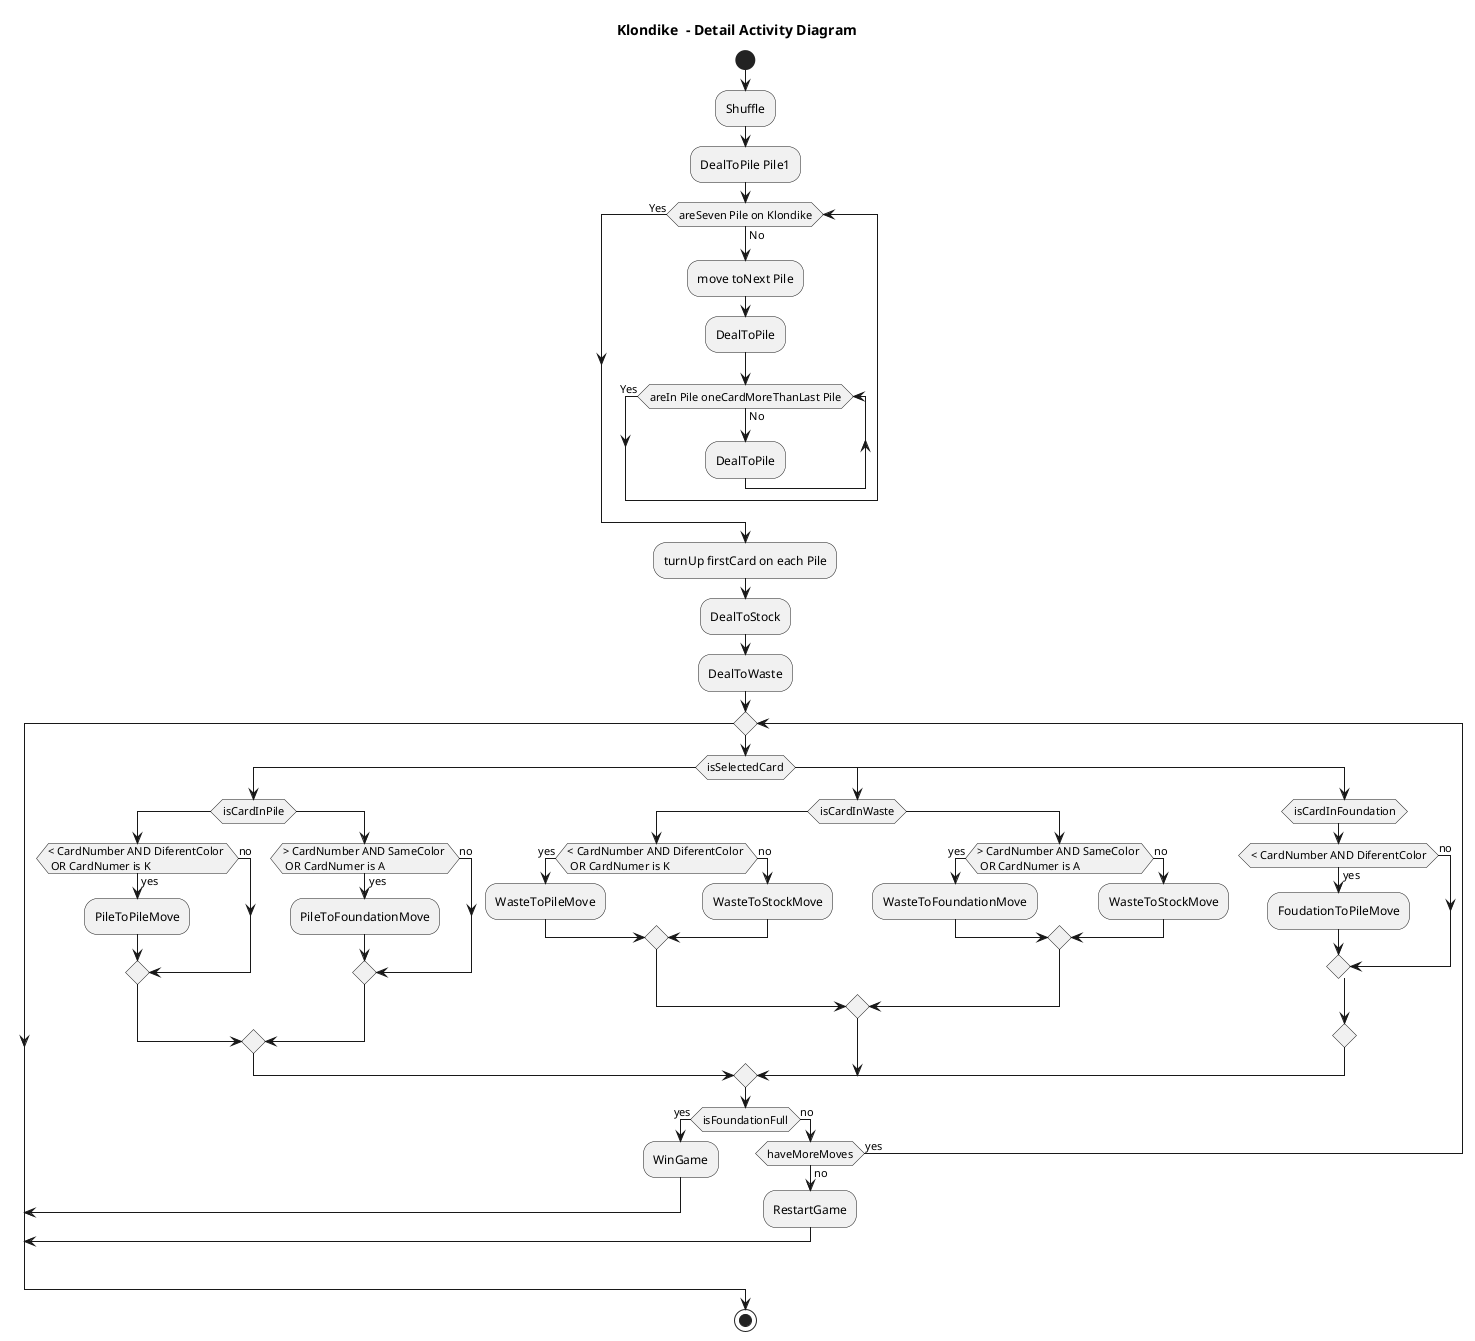 @startuml DetailActivityDiagram
title Klondike  - Detail Activity Diagram
!pragma layout smetana

start

:Shuffle;
:DealToPile Pile1;

while (areSeven Pile on Klondike)  is (No)
  :move toNext Pile;
  :DealToPile;
  while (areIn Pile oneCardMoreThanLast Pile)  is (No)
    :DealToPile;
  endwhile (Yes)
endwhile (Yes)

:turnUp firstCard on each Pile;
:DealToStock;
:DealToWaste;

while ()
  switch (isSelectedCard)
    case ()
      switch (isCardInPile)
        case ()
          if (< CardNumber AND DiferentColor \n OR CardNumer is K) then (yes)
           :PileToPileMove;
          else (no)
          endif
        case ()
          if (> CardNumber AND SameColor \n OR CardNumer is A) then (yes)
           :PileToFoundationMove;
          else (no)
          endif
      endswitch
    case ()
      switch (isCardInWaste)
        case ()
          if (< CardNumber AND DiferentColor \n OR CardNumer is K) then (yes)
           :WasteToPileMove;
          else (no)
            :WasteToStockMove;
          endif
        case ()
          if (> CardNumber AND SameColor \n OR CardNumer is A) then (yes)
           :WasteToFoundationMove;
          else (no)
            :WasteToStockMove;
          endif
      endswitch
    case ()
      switch (isCardInFoundation)
        case ()
          if (< CardNumber AND DiferentColor) then (yes)
           :FoudationToPileMove;
          else (no)
          endif
      endswitch
  endswitch

  if (isFoundationFull) then (yes)
    :WinGame;
    break;
  else (no)
    if (haveMoreMoves) then (no)
      :RestartGame;
      break;
    else (yes)
    endif
  endif
endwhile

stop

@enduml
